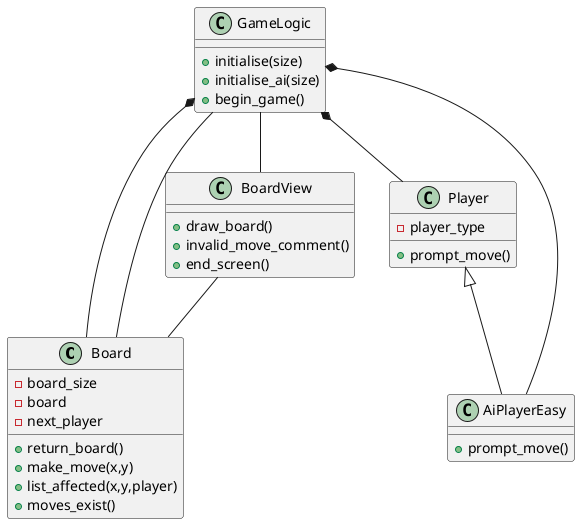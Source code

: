 @startuml reversi diagram
class Board {
-board_size
-board
-next_player
+return_board()
+make_move(x,y)
+list_affected(x,y,player)
+moves_exist()
}
class BoardView {
+draw_board()
+invalid_move_comment()
+end_screen()
}

class Player {
-player_type
+prompt_move()
}
class AiPlayerEasy {
+prompt_move()
}

class GameLogic {
+initialise(size)
+initialise_ai(size)
+begin_game()
}
GameLogic  *--  Board
GameLogic  --  Board
GameLogic  --  BoardView
BoardView  --  Board
Player <|-- AiPlayerEasy
GameLogic  *-- Player
GameLogic  *-- AiPlayerEasy
@enduml